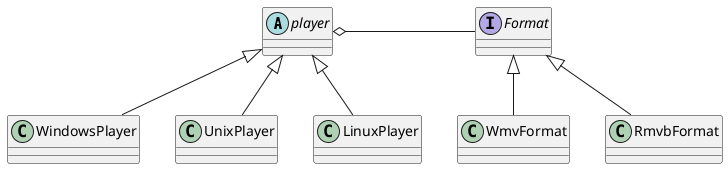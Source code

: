 @startuml
'https://plantuml.com/class-diagram
abstract class player
interface Format
class WmvFormat
class RmvbFormat
class WindowsPlayer
class UnixPlayer
class LinuxPlayer

player <|-- WindowsPlayer
player <|-- UnixPlayer
player <|-- LinuxPlayer

Format <|-- WmvFormat
Format <|-- RmvbFormat
player o-Format
@enduml